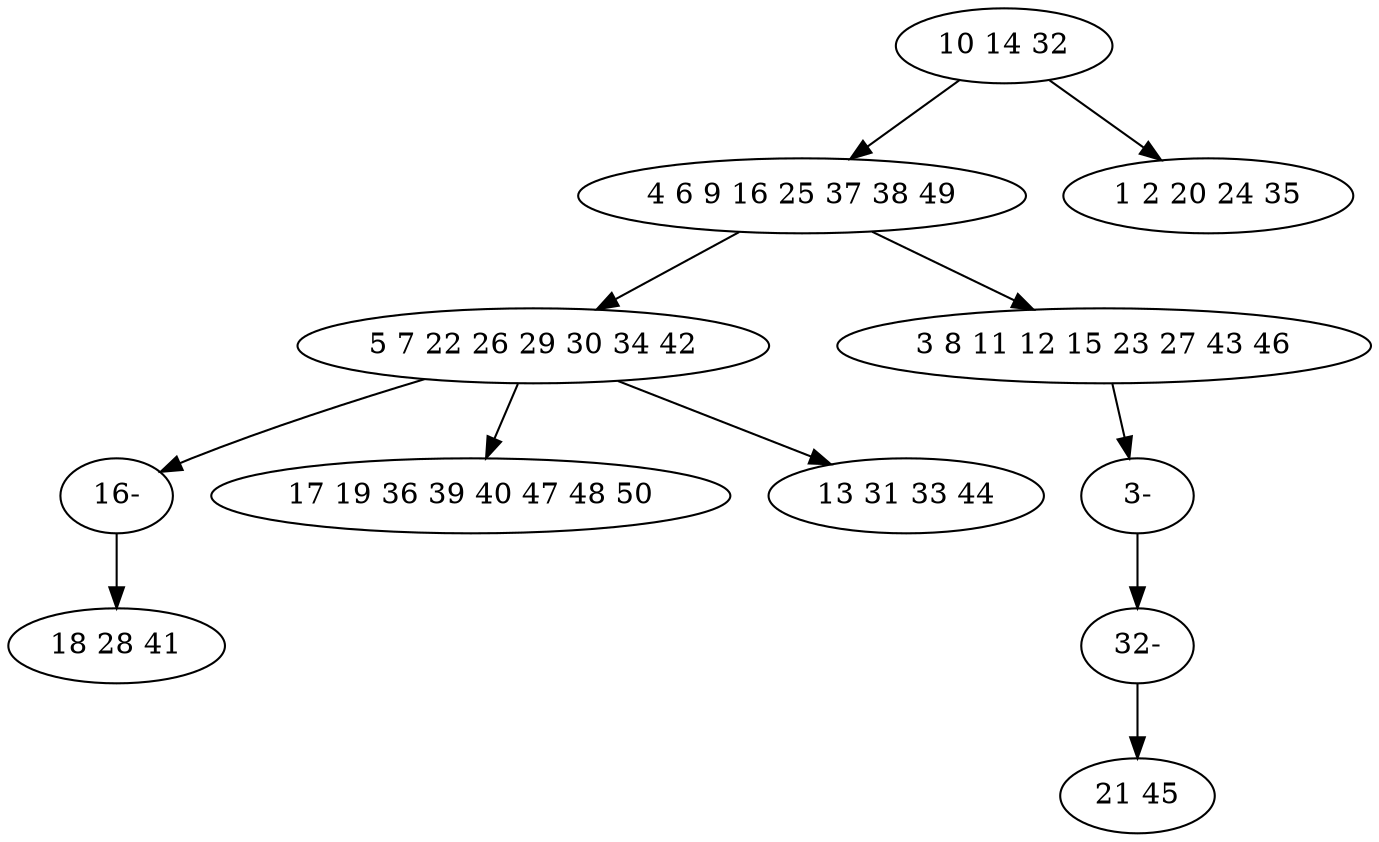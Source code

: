 digraph true_tree {
	"0" -> "1"
	"1" -> "2"
	"1" -> "3"
	"2" -> "11"
	"3" -> "9"
	"0" -> "6"
	"2" -> "7"
	"2" -> "8"
	"9" -> "10"
	"10" -> "5"
	"11" -> "4"
	"0" [label="10 14 32"];
	"1" [label="4 6 9 16 25 37 38 49"];
	"2" [label="5 7 22 26 29 30 34 42"];
	"3" [label="3 8 11 12 15 23 27 43 46"];
	"4" [label="18 28 41"];
	"5" [label="21 45"];
	"6" [label="1 2 20 24 35"];
	"7" [label="17 19 36 39 40 47 48 50"];
	"8" [label="13 31 33 44"];
	"9" [label="3-"];
	"10" [label="32-"];
	"11" [label="16-"];
}
